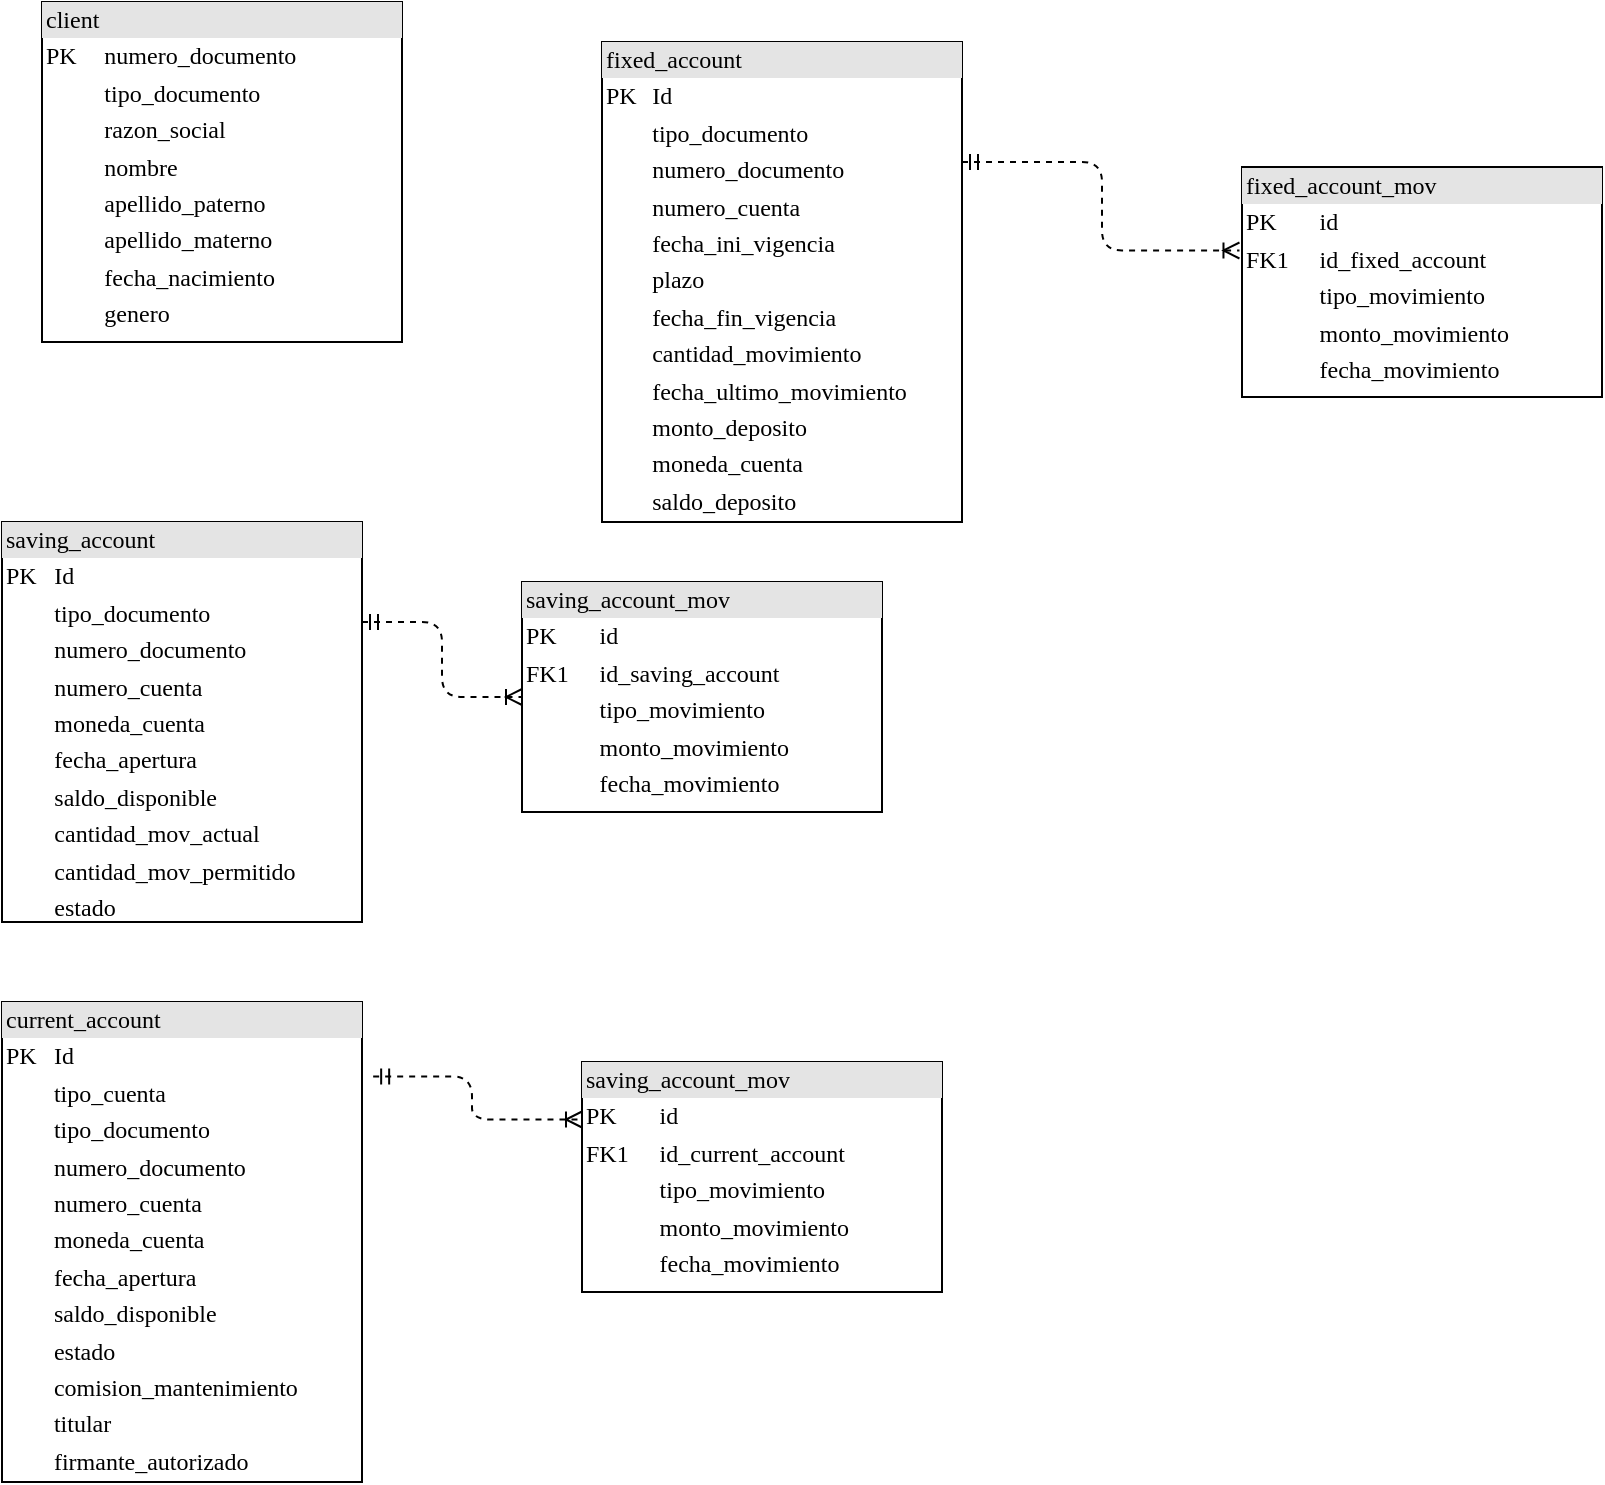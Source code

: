 <mxfile version="20.3.0" type="device"><diagram name="Page-1" id="2ca16b54-16f6-2749-3443-fa8db7711227"><mxGraphModel dx="1038" dy="641" grid="1" gridSize="10" guides="1" tooltips="1" connect="1" arrows="1" fold="1" page="1" pageScale="1" pageWidth="1100" pageHeight="850" background="none" math="0" shadow="0"><root><mxCell id="0"/><mxCell id="1" parent="0"/><mxCell id="ASNwZEcTPJyCmcTb0jw2-1" value="&lt;div style=&quot;box-sizing:border-box;width:100%;background:#e4e4e4;padding:2px;&quot;&gt;client&lt;/div&gt;&lt;table style=&quot;width:100%;font-size:1em;&quot; cellpadding=&quot;2&quot; cellspacing=&quot;0&quot;&gt;&lt;tbody&gt;&lt;tr&gt;&lt;td&gt;PK&lt;/td&gt;&lt;td&gt;numero_documento&lt;/td&gt;&lt;/tr&gt;&lt;tr&gt;&lt;td&gt;&lt;br&gt;&lt;/td&gt;&lt;td&gt;tipo_documento&lt;br&gt;&lt;/td&gt;&lt;/tr&gt;&lt;tr&gt;&lt;td&gt;&lt;br&gt;&lt;/td&gt;&lt;td&gt;razon_social&lt;/td&gt;&lt;/tr&gt;&lt;tr&gt;&lt;td&gt;&lt;/td&gt;&lt;td&gt;nombre&lt;/td&gt;&lt;/tr&gt;&lt;tr&gt;&lt;td&gt;&lt;br&gt;&lt;/td&gt;&lt;td&gt;apellido_paterno&lt;/td&gt;&lt;/tr&gt;&lt;tr&gt;&lt;td&gt;&lt;br&gt;&lt;/td&gt;&lt;td&gt;apellido_materno&lt;/td&gt;&lt;/tr&gt;&lt;tr&gt;&lt;td&gt;&lt;br&gt;&lt;/td&gt;&lt;td&gt;fecha_nacimiento&lt;/td&gt;&lt;/tr&gt;&lt;tr&gt;&lt;td&gt;&lt;br&gt;&lt;/td&gt;&lt;td&gt;genero&lt;/td&gt;&lt;/tr&gt;&lt;tr&gt;&lt;td&gt;&lt;br&gt;&lt;/td&gt;&lt;td&gt;&lt;br&gt;&lt;/td&gt;&lt;/tr&gt;&lt;/tbody&gt;&lt;/table&gt;" style="verticalAlign=top;align=left;overflow=fill;html=1;rounded=0;shadow=0;comic=0;labelBackgroundColor=none;strokeWidth=1;fontFamily=Verdana;fontSize=12" parent="1" vertex="1"><mxGeometry x="60" y="20" width="180" height="170" as="geometry"/></mxCell><mxCell id="dXkP2-pKZmRoO9hh4wt9-1" value="&lt;div style=&quot;box-sizing:border-box;width:100%;background:#e4e4e4;padding:2px;&quot;&gt;fixed_account&lt;/div&gt;&lt;table style=&quot;width:100%;font-size:1em;&quot; cellpadding=&quot;2&quot; cellspacing=&quot;0&quot;&gt;&lt;tbody&gt;&lt;tr&gt;&lt;td&gt;PK&lt;/td&gt;&lt;td&gt;Id&lt;/td&gt;&lt;/tr&gt;&lt;tr&gt;&lt;td&gt;&lt;br&gt;&lt;/td&gt;&lt;td&gt;tipo_documento&lt;/td&gt;&lt;/tr&gt;&lt;tr&gt;&lt;td&gt;&lt;/td&gt;&lt;td&gt;numero_documento&lt;br&gt;&lt;/td&gt;&lt;/tr&gt;&lt;tr&gt;&lt;td&gt;&lt;br&gt;&lt;/td&gt;&lt;td&gt;numero_cuenta&lt;br&gt;&lt;/td&gt;&lt;/tr&gt;&lt;tr&gt;&lt;td&gt;&lt;br&gt;&lt;/td&gt;&lt;td&gt;fecha_ini_vigencia&lt;/td&gt;&lt;/tr&gt;&lt;tr&gt;&lt;td&gt;&lt;br&gt;&lt;/td&gt;&lt;td&gt;plazo&lt;/td&gt;&lt;/tr&gt;&lt;tr&gt;&lt;td&gt;&lt;br&gt;&lt;/td&gt;&lt;td&gt;fecha_fin_vigencia&lt;/td&gt;&lt;/tr&gt;&lt;tr&gt;&lt;td&gt;&lt;br&gt;&lt;/td&gt;&lt;td&gt;cantidad_movimiento&lt;/td&gt;&lt;/tr&gt;&lt;tr&gt;&lt;td&gt;&lt;br&gt;&lt;/td&gt;&lt;td&gt;fecha_ultimo_movimiento&lt;/td&gt;&lt;/tr&gt;&lt;tr&gt;&lt;td&gt;&lt;br&gt;&lt;/td&gt;&lt;td&gt;monto_deposito&lt;/td&gt;&lt;/tr&gt;&lt;tr&gt;&lt;td&gt;&lt;br&gt;&lt;/td&gt;&lt;td&gt;moneda_cuenta&lt;/td&gt;&lt;/tr&gt;&lt;tr&gt;&lt;td&gt;&lt;br&gt;&lt;/td&gt;&lt;td&gt;saldo_deposito&lt;/td&gt;&lt;/tr&gt;&lt;/tbody&gt;&lt;/table&gt;" style="verticalAlign=top;align=left;overflow=fill;html=1;rounded=0;shadow=0;comic=0;labelBackgroundColor=none;strokeWidth=1;fontFamily=Verdana;fontSize=12" parent="1" vertex="1"><mxGeometry x="340" y="40" width="180" height="240" as="geometry"/></mxCell><mxCell id="dXkP2-pKZmRoO9hh4wt9-2" value="&lt;div style=&quot;box-sizing:border-box;width:100%;background:#e4e4e4;padding:2px;&quot;&gt;fixed_account_mov&lt;/div&gt;&lt;table style=&quot;width:100%;font-size:1em;&quot; cellpadding=&quot;2&quot; cellspacing=&quot;0&quot;&gt;&lt;tbody&gt;&lt;tr&gt;&lt;td&gt;PK&lt;/td&gt;&lt;td&gt;id&lt;/td&gt;&lt;/tr&gt;&lt;tr&gt;&lt;td&gt;FK1&lt;/td&gt;&lt;td&gt;id_fixed_account&lt;/td&gt;&lt;/tr&gt;&lt;tr&gt;&lt;td&gt;&lt;/td&gt;&lt;td&gt;tipo_movimiento&lt;/td&gt;&lt;/tr&gt;&lt;tr&gt;&lt;td&gt;&lt;br&gt;&lt;/td&gt;&lt;td&gt;monto_movimiento&lt;/td&gt;&lt;/tr&gt;&lt;tr&gt;&lt;td&gt;&lt;br&gt;&lt;/td&gt;&lt;td&gt;fecha_movimiento&lt;/td&gt;&lt;/tr&gt;&lt;/tbody&gt;&lt;/table&gt;" style="verticalAlign=top;align=left;overflow=fill;html=1;rounded=0;shadow=0;comic=0;labelBackgroundColor=none;strokeWidth=1;fontFamily=Verdana;fontSize=12" parent="1" vertex="1"><mxGeometry x="660" y="102.5" width="180" height="115" as="geometry"/></mxCell><mxCell id="dXkP2-pKZmRoO9hh4wt9-3" style="edgeStyle=orthogonalEdgeStyle;html=1;dashed=1;labelBackgroundColor=none;startArrow=ERmandOne;endArrow=ERoneToMany;fontFamily=Verdana;fontSize=12;align=left;exitX=1;exitY=0.25;exitDx=0;exitDy=0;entryX=-0.007;entryY=0.363;entryDx=0;entryDy=0;entryPerimeter=0;" parent="1" source="dXkP2-pKZmRoO9hh4wt9-1" target="dXkP2-pKZmRoO9hh4wt9-2" edge="1"><mxGeometry relative="1" as="geometry"><mxPoint x="530" y="160" as="sourcePoint"/><mxPoint x="720" y="130" as="targetPoint"/></mxGeometry></mxCell><mxCell id="Y963UhybTmk8EdsTnGHI-2" value="&lt;div style=&quot;box-sizing:border-box;width:100%;background:#e4e4e4;padding:2px;&quot;&gt;saving_account&lt;/div&gt;&lt;table style=&quot;width:100%;font-size:1em;&quot; cellpadding=&quot;2&quot; cellspacing=&quot;0&quot;&gt;&lt;tbody&gt;&lt;tr&gt;&lt;td&gt;PK&lt;/td&gt;&lt;td&gt;Id&lt;/td&gt;&lt;/tr&gt;&lt;tr&gt;&lt;td&gt;&lt;br&gt;&lt;/td&gt;&lt;td&gt;tipo_documento&lt;/td&gt;&lt;/tr&gt;&lt;tr&gt;&lt;td&gt;&lt;/td&gt;&lt;td&gt;numero_documento&lt;br&gt;&lt;/td&gt;&lt;/tr&gt;&lt;tr&gt;&lt;td&gt;&lt;br&gt;&lt;/td&gt;&lt;td&gt;numero_cuenta&lt;br&gt;&lt;/td&gt;&lt;/tr&gt;&lt;tr&gt;&lt;td&gt;&lt;br&gt;&lt;/td&gt;&lt;td&gt;moneda_cuenta&lt;/td&gt;&lt;/tr&gt;&lt;tr&gt;&lt;td&gt;&lt;br&gt;&lt;/td&gt;&lt;td&gt;fecha_apertura&lt;/td&gt;&lt;/tr&gt;&lt;tr&gt;&lt;td&gt;&lt;br&gt;&lt;/td&gt;&lt;td&gt;saldo_disponible&lt;/td&gt;&lt;/tr&gt;&lt;tr&gt;&lt;td&gt;&lt;br&gt;&lt;/td&gt;&lt;td&gt;cantidad_mov_actual&lt;/td&gt;&lt;/tr&gt;&lt;tr&gt;&lt;td&gt;&lt;br&gt;&lt;/td&gt;&lt;td&gt;cantidad_mov_permitido&lt;/td&gt;&lt;/tr&gt;&lt;tr&gt;&lt;td&gt;&lt;br&gt;&lt;/td&gt;&lt;td&gt;estado&lt;/td&gt;&lt;/tr&gt;&lt;/tbody&gt;&lt;/table&gt;" style="verticalAlign=top;align=left;overflow=fill;html=1;rounded=0;shadow=0;comic=0;labelBackgroundColor=none;strokeWidth=1;fontFamily=Verdana;fontSize=12" parent="1" vertex="1"><mxGeometry x="40" y="280" width="180" height="200" as="geometry"/></mxCell><mxCell id="Y963UhybTmk8EdsTnGHI-3" value="&lt;div style=&quot;box-sizing:border-box;width:100%;background:#e4e4e4;padding:2px;&quot;&gt;saving_account_mov&lt;/div&gt;&lt;table style=&quot;width:100%;font-size:1em;&quot; cellpadding=&quot;2&quot; cellspacing=&quot;0&quot;&gt;&lt;tbody&gt;&lt;tr&gt;&lt;td&gt;PK&lt;/td&gt;&lt;td&gt;id&lt;/td&gt;&lt;/tr&gt;&lt;tr&gt;&lt;td&gt;FK1&lt;/td&gt;&lt;td&gt;id_saving_account&lt;/td&gt;&lt;/tr&gt;&lt;tr&gt;&lt;td&gt;&lt;/td&gt;&lt;td&gt;tipo_movimiento&lt;/td&gt;&lt;/tr&gt;&lt;tr&gt;&lt;td&gt;&lt;br&gt;&lt;/td&gt;&lt;td&gt;monto_movimiento&lt;/td&gt;&lt;/tr&gt;&lt;tr&gt;&lt;td&gt;&lt;br&gt;&lt;/td&gt;&lt;td&gt;fecha_movimiento&lt;/td&gt;&lt;/tr&gt;&lt;/tbody&gt;&lt;/table&gt;" style="verticalAlign=top;align=left;overflow=fill;html=1;rounded=0;shadow=0;comic=0;labelBackgroundColor=none;strokeWidth=1;fontFamily=Verdana;fontSize=12" parent="1" vertex="1"><mxGeometry x="300" y="310" width="180" height="115" as="geometry"/></mxCell><mxCell id="Y963UhybTmk8EdsTnGHI-4" style="edgeStyle=orthogonalEdgeStyle;html=1;dashed=1;labelBackgroundColor=none;startArrow=ERmandOne;endArrow=ERoneToMany;fontFamily=Verdana;fontSize=12;align=left;exitX=1;exitY=0.25;exitDx=0;exitDy=0;entryX=0;entryY=0.5;entryDx=0;entryDy=0;" parent="1" source="Y963UhybTmk8EdsTnGHI-2" target="Y963UhybTmk8EdsTnGHI-3" edge="1"><mxGeometry relative="1" as="geometry"><mxPoint x="530" y="110" as="sourcePoint"/><mxPoint x="668.74" y="154.245" as="targetPoint"/></mxGeometry></mxCell><mxCell id="uFCh6NuDtlTpJvt5-BfN-1" value="&lt;div style=&quot;box-sizing:border-box;width:100%;background:#e4e4e4;padding:2px;&quot;&gt;current_account&lt;/div&gt;&lt;table style=&quot;width:100%;font-size:1em;&quot; cellpadding=&quot;2&quot; cellspacing=&quot;0&quot;&gt;&lt;tbody&gt;&lt;tr&gt;&lt;td&gt;PK&lt;/td&gt;&lt;td&gt;Id&lt;/td&gt;&lt;/tr&gt;&lt;tr&gt;&lt;td&gt;&lt;br&gt;&lt;/td&gt;&lt;td&gt;tipo_cuenta&lt;/td&gt;&lt;/tr&gt;&lt;tr&gt;&lt;td&gt;&lt;br&gt;&lt;/td&gt;&lt;td&gt;tipo_documento&lt;/td&gt;&lt;/tr&gt;&lt;tr&gt;&lt;td&gt;&lt;/td&gt;&lt;td&gt;numero_documento&lt;br&gt;&lt;/td&gt;&lt;/tr&gt;&lt;tr&gt;&lt;td&gt;&lt;br&gt;&lt;/td&gt;&lt;td&gt;numero_cuenta&lt;br&gt;&lt;/td&gt;&lt;/tr&gt;&lt;tr&gt;&lt;td&gt;&lt;br&gt;&lt;/td&gt;&lt;td&gt;moneda_cuenta&lt;/td&gt;&lt;/tr&gt;&lt;tr&gt;&lt;td&gt;&lt;br&gt;&lt;/td&gt;&lt;td&gt;fecha_apertura&lt;/td&gt;&lt;/tr&gt;&lt;tr&gt;&lt;td&gt;&lt;br&gt;&lt;/td&gt;&lt;td&gt;saldo_disponible&lt;/td&gt;&lt;/tr&gt;&lt;tr&gt;&lt;td&gt;&lt;br&gt;&lt;/td&gt;&lt;td&gt;estado&lt;/td&gt;&lt;/tr&gt;&lt;tr&gt;&lt;td&gt;&lt;br&gt;&lt;/td&gt;&lt;td&gt;comision_mantenimiento&lt;/td&gt;&lt;/tr&gt;&lt;tr&gt;&lt;td&gt;&lt;br&gt;&lt;/td&gt;&lt;td&gt;titular&lt;/td&gt;&lt;/tr&gt;&lt;tr&gt;&lt;td&gt;&lt;br&gt;&lt;/td&gt;&lt;td&gt;firmante_autorizado&lt;/td&gt;&lt;/tr&gt;&lt;/tbody&gt;&lt;/table&gt;" style="verticalAlign=top;align=left;overflow=fill;html=1;rounded=0;shadow=0;comic=0;labelBackgroundColor=none;strokeWidth=1;fontFamily=Verdana;fontSize=12" vertex="1" parent="1"><mxGeometry x="40" y="520" width="180" height="240" as="geometry"/></mxCell><mxCell id="uFCh6NuDtlTpJvt5-BfN-3" value="&lt;div style=&quot;box-sizing:border-box;width:100%;background:#e4e4e4;padding:2px;&quot;&gt;saving_account_mov&lt;/div&gt;&lt;table style=&quot;width:100%;font-size:1em;&quot; cellpadding=&quot;2&quot; cellspacing=&quot;0&quot;&gt;&lt;tbody&gt;&lt;tr&gt;&lt;td&gt;PK&lt;/td&gt;&lt;td&gt;id&lt;/td&gt;&lt;/tr&gt;&lt;tr&gt;&lt;td&gt;FK1&lt;/td&gt;&lt;td&gt;id_current_account&lt;/td&gt;&lt;/tr&gt;&lt;tr&gt;&lt;td&gt;&lt;/td&gt;&lt;td&gt;tipo_movimiento&lt;/td&gt;&lt;/tr&gt;&lt;tr&gt;&lt;td&gt;&lt;br&gt;&lt;/td&gt;&lt;td&gt;monto_movimiento&lt;/td&gt;&lt;/tr&gt;&lt;tr&gt;&lt;td&gt;&lt;br&gt;&lt;/td&gt;&lt;td&gt;fecha_movimiento&lt;/td&gt;&lt;/tr&gt;&lt;/tbody&gt;&lt;/table&gt;" style="verticalAlign=top;align=left;overflow=fill;html=1;rounded=0;shadow=0;comic=0;labelBackgroundColor=none;strokeWidth=1;fontFamily=Verdana;fontSize=12" vertex="1" parent="1"><mxGeometry x="330" y="550" width="180" height="115" as="geometry"/></mxCell><mxCell id="uFCh6NuDtlTpJvt5-BfN-4" style="edgeStyle=orthogonalEdgeStyle;html=1;dashed=1;labelBackgroundColor=none;startArrow=ERmandOne;endArrow=ERoneToMany;fontFamily=Verdana;fontSize=12;align=left;exitX=1.031;exitY=0.155;exitDx=0;exitDy=0;entryX=0;entryY=0.25;entryDx=0;entryDy=0;exitPerimeter=0;" edge="1" parent="1" source="uFCh6NuDtlTpJvt5-BfN-1" target="uFCh6NuDtlTpJvt5-BfN-3"><mxGeometry relative="1" as="geometry"><mxPoint x="20" y="370" as="sourcePoint"/><mxPoint x="100" y="407.5" as="targetPoint"/></mxGeometry></mxCell></root></mxGraphModel></diagram></mxfile>